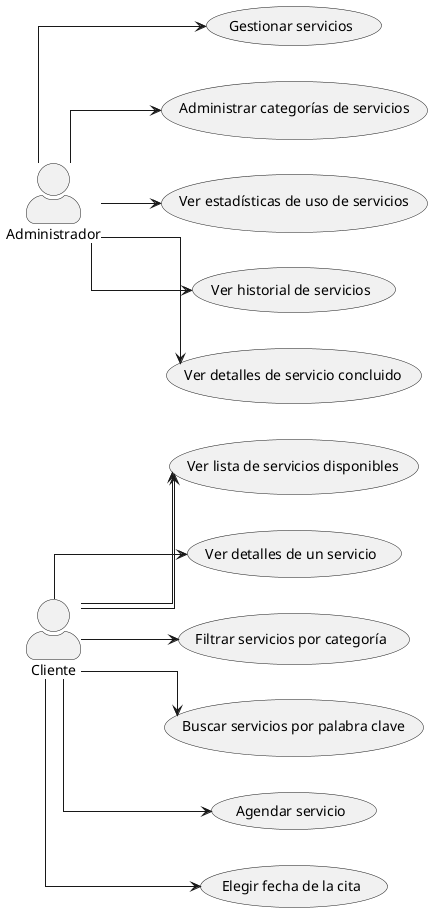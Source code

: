@startuml

skinparam actorStyle awesome
skinparam linetype ortho

left to right direction
actor Cliente as cliente
actor Administrador as admin

:cliente: --> (Ver lista de servicios disponibles)
:cliente: --> (Ver detalles de un servicio)
:cliente: --> (Filtrar servicios por categoría)
:cliente: --> (Buscar servicios por palabra clave)
:cliente: --> (Agendar servicio)
:cliente: --> (Elegir fecha de la cita)

:admin: --> (Gestionar servicios)
:admin: --> (Administrar categorías de servicios)
:admin: --> (Ver estadísticas de uso de servicios)

:admin: --> (Ver historial de servicios)
:admin: --> (Ver detalles de servicio concluido)

:cliente: --> (Ver lista de servicios disponibles)

@enduml
